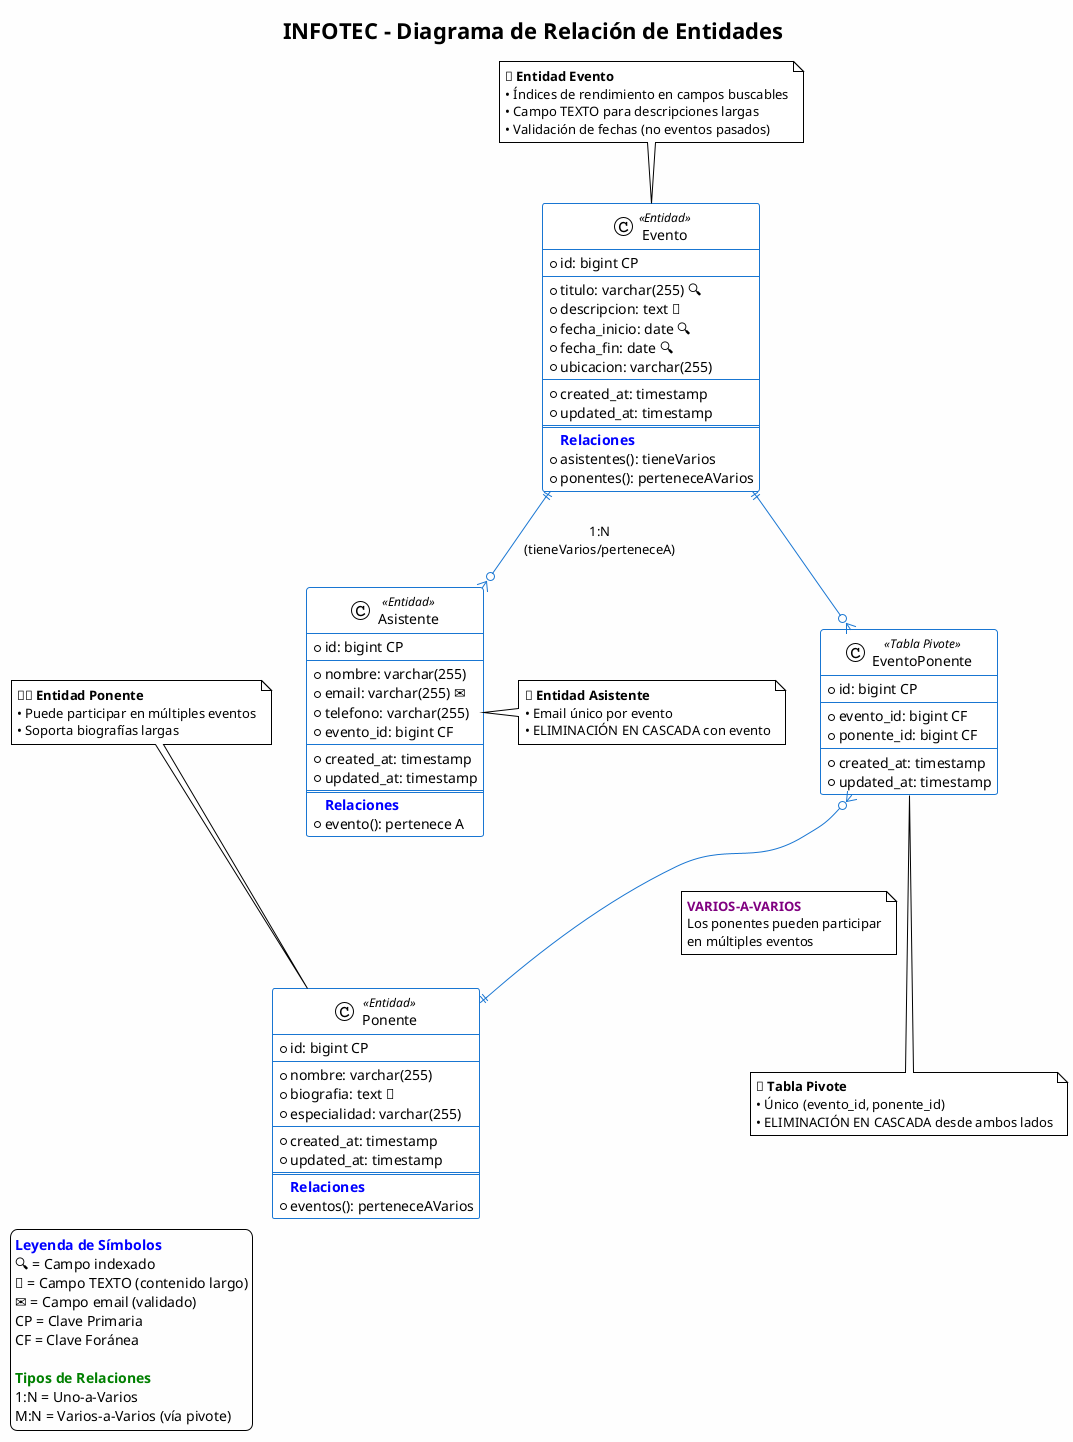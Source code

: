 @startuml INFOTEC Relaciones de Entidades
!theme plain
skinparam backgroundColor #FEFEFE
skinparam class {
    BackgroundColor<<Entity>> #E1F5FE
    BackgroundColor<<Pivot>> #FFF3E0
    BorderColor #1976D2
    ArrowColor #1976D2
}

title INFOTEC - Diagrama de Relación de Entidades

' ============================================================================
' ENTIDADES
' ============================================================================

class Evento <<Entidad>> {
    + id: bigint CP
    --
    + titulo: varchar(255) 🔍
    + descripcion: text 📝
    + fecha_inicio: date 🔍
    + fecha_fin: date 🔍
    + ubicacion: varchar(255)
    --
    + created_at: timestamp
    + updated_at: timestamp
    ==
    <color:blue>**Relaciones**</color>
    + asistentes(): tieneVarios
    + ponentes(): perteneceAVarios
}

class Ponente <<Entidad>> {
    + id: bigint CP
    --
    + nombre: varchar(255)
    + biografia: text 📝
    + especialidad: varchar(255)
    --
    + created_at: timestamp
    + updated_at: timestamp
    ==
    <color:blue>**Relaciones**</color>
    + eventos(): perteneceAVarios
}

class Asistente <<Entidad>> {
    + id: bigint CP
    --
    + nombre: varchar(255)
    + email: varchar(255) ✉️
    + telefono: varchar(255)
    + evento_id: bigint CF
    --
    + created_at: timestamp
    + updated_at: timestamp
    ==
    <color:blue>**Relaciones**</color>
    + evento(): pertenece A
}

class EventoPonente <<Tabla Pivote>> {
    + id: bigint CP
    --
    + evento_id: bigint CF
    + ponente_id: bigint CF
    --
    + created_at: timestamp
    + updated_at: timestamp
}

' ============================================================================
' RELACIONES
' ============================================================================

Evento ||--o{ Asistente : "1:N\n(tieneVarios/perteneceA)"
Evento ||--o{ EventoPonente : ""
EventoPonente }o--|| Ponente : ""

' ============================================================================
' ANOTACIONES DE RELACIONES
' ============================================================================

note on link : <color:green>**ELIMINACIÓN EN CASCADA**</color>\nCuando se elimina un evento,\ntodos los asistentes se eliminan

note on link : <color:purple>**VARIOS-A-VARIOS**</color>\nLos ponentes pueden participar\nen múltiples eventos

' ============================================================================
' NOTAS DE RESTRICCIONES
' ============================================================================

note top of Evento : 🎯 **Entidad Evento**\n• Índices de rendimiento en campos buscables\n• Campo TEXTO para descripciones largas\n• Validación de fechas (no eventos pasados)

note top of Ponente : 👨‍🏫 **Entidad Ponente**\n• Puede participar en múltiples eventos\n• Soporta biografías largas

note right of Asistente : 🎫 **Entidad Asistente**\n• Email único por evento\n• ELIMINACIÓN EN CASCADA con evento

note bottom of EventoPonente : 🔗 **Tabla Pivote**\n• Único (evento_id, ponente_id)\n• ELIMINACIÓN EN CASCADA desde ambos lados

' ============================================================================
' LEYENDA
' ============================================================================

legend bottom left
    <color:blue>**Leyenda de Símbolos**</color>
    🔍 = Campo indexado
    📝 = Campo TEXTO (contenido largo)
    ✉️ = Campo email (validado)
    CP = Clave Primaria
    CF = Clave Foránea
    
    <color:green>**Tipos de Relaciones**</color>
    1:N = Uno-a-Varios
    M:N = Varios-a-Varios (vía pivote)
endlegend

@enduml